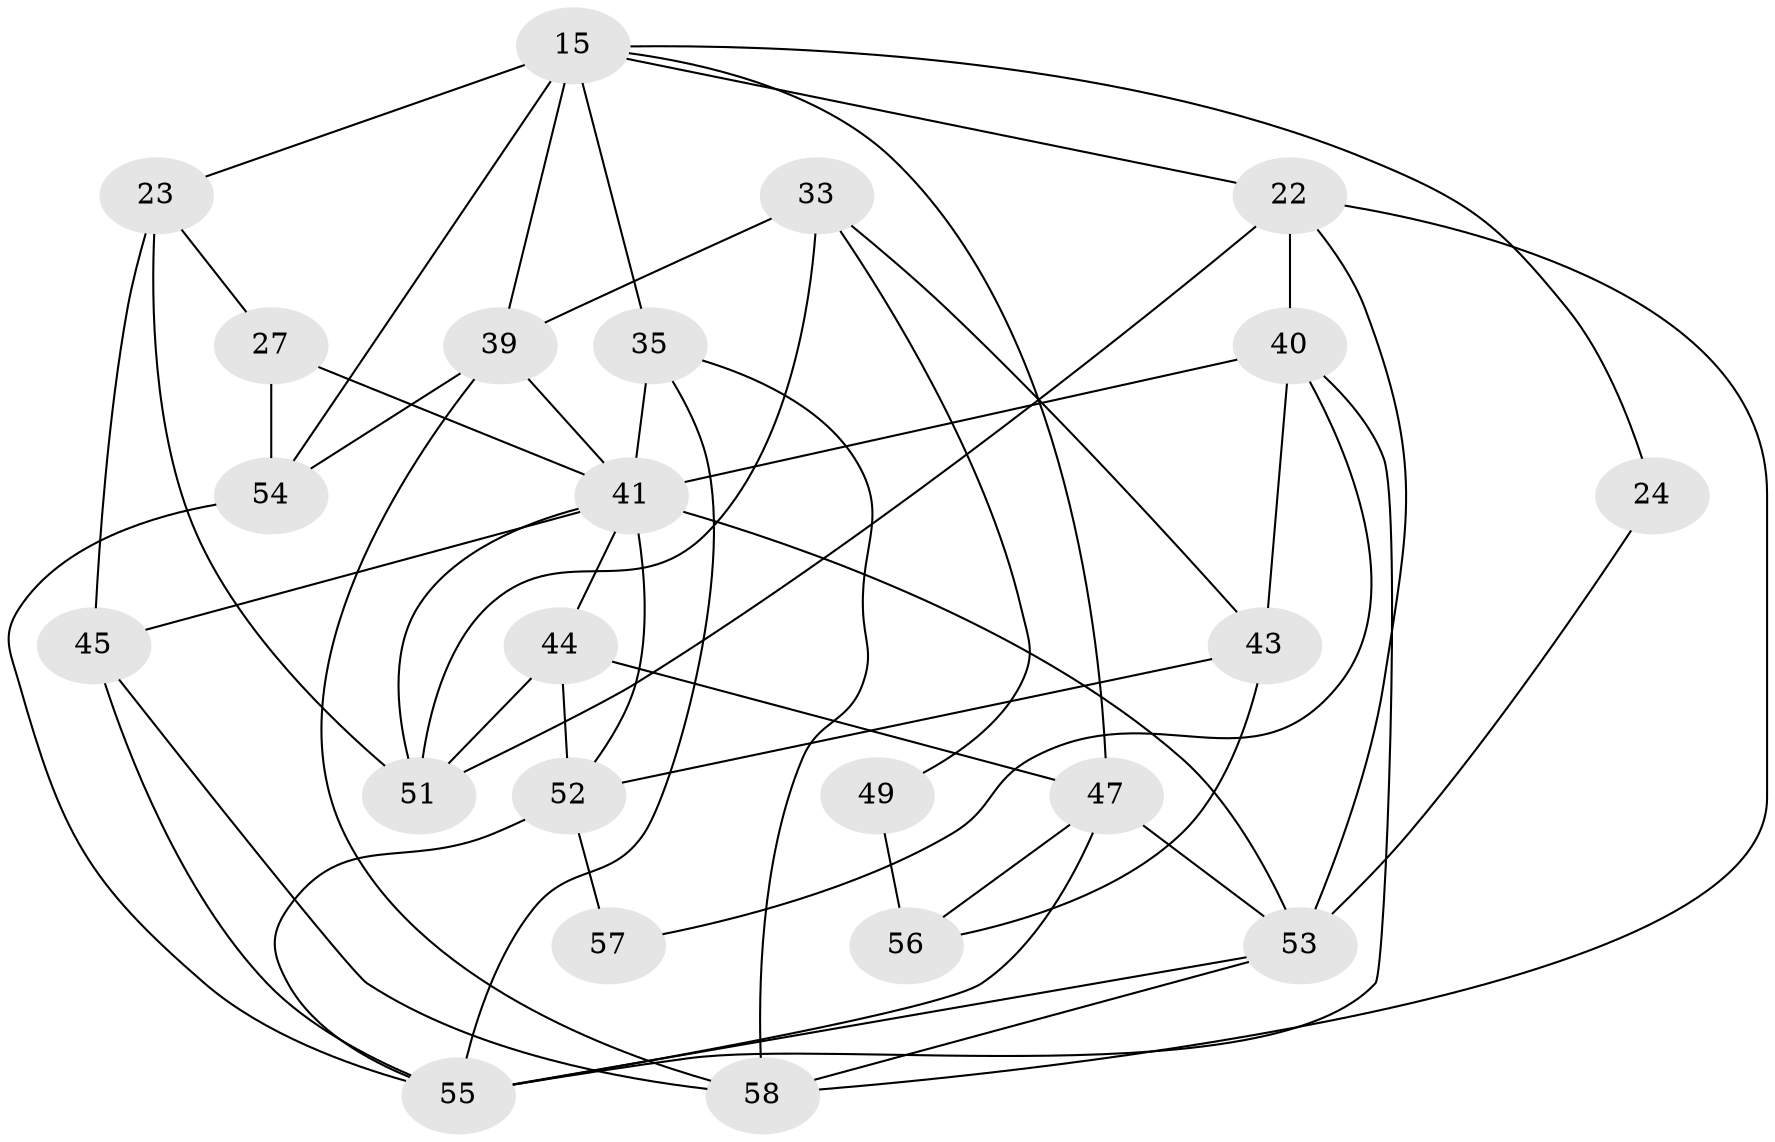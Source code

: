 // original degree distribution, {5: 0.1206896551724138, 3: 0.29310344827586204, 4: 0.3620689655172414, 7: 0.017241379310344827, 9: 0.017241379310344827, 2: 0.10344827586206896, 8: 0.034482758620689655, 6: 0.05172413793103448}
// Generated by graph-tools (version 1.1) at 2025/55/03/04/25 21:55:06]
// undirected, 23 vertices, 52 edges
graph export_dot {
graph [start="1"]
  node [color=gray90,style=filled];
  15 [super="+9"];
  22 [super="+20"];
  23;
  24;
  27 [super="+18"];
  33;
  35;
  39;
  40 [super="+30+28"];
  41 [super="+4+31+34"];
  43 [super="+13"];
  44 [super="+12"];
  45 [super="+14"];
  47;
  49 [super="+25"];
  51 [super="+10+48"];
  52 [super="+36"];
  53 [super="+5+37"];
  54 [super="+38+11"];
  55 [super="+50+7"];
  56 [super="+2+42"];
  57;
  58 [super="+8+16+17+32"];
  15 -- 39 [weight=2];
  15 -- 23;
  15 -- 24;
  15 -- 35;
  15 -- 47;
  15 -- 22;
  15 -- 54;
  22 -- 40 [weight=3];
  22 -- 51 [weight=3];
  22 -- 53 [weight=2];
  22 -- 58;
  23 -- 45 [weight=2];
  23 -- 51;
  23 -- 27;
  24 -- 53;
  27 -- 41;
  27 -- 54;
  33 -- 39;
  33 -- 49;
  33 -- 43;
  33 -- 51;
  35 -- 41;
  35 -- 58;
  35 -- 55;
  39 -- 54;
  39 -- 58 [weight=2];
  39 -- 41;
  40 -- 41 [weight=4];
  40 -- 43;
  40 -- 57;
  40 -- 55 [weight=3];
  41 -- 45;
  41 -- 51 [weight=2];
  41 -- 52 [weight=2];
  41 -- 53 [weight=4];
  41 -- 44;
  43 -- 56 [weight=2];
  43 -- 52 [weight=2];
  44 -- 47;
  44 -- 51 [weight=2];
  44 -- 52;
  45 -- 58;
  45 -- 55;
  47 -- 53 [weight=2];
  47 -- 56;
  47 -- 55;
  49 -- 56 [weight=3];
  52 -- 57;
  52 -- 55;
  53 -- 55;
  53 -- 58 [weight=2];
  54 -- 55 [weight=2];
}
